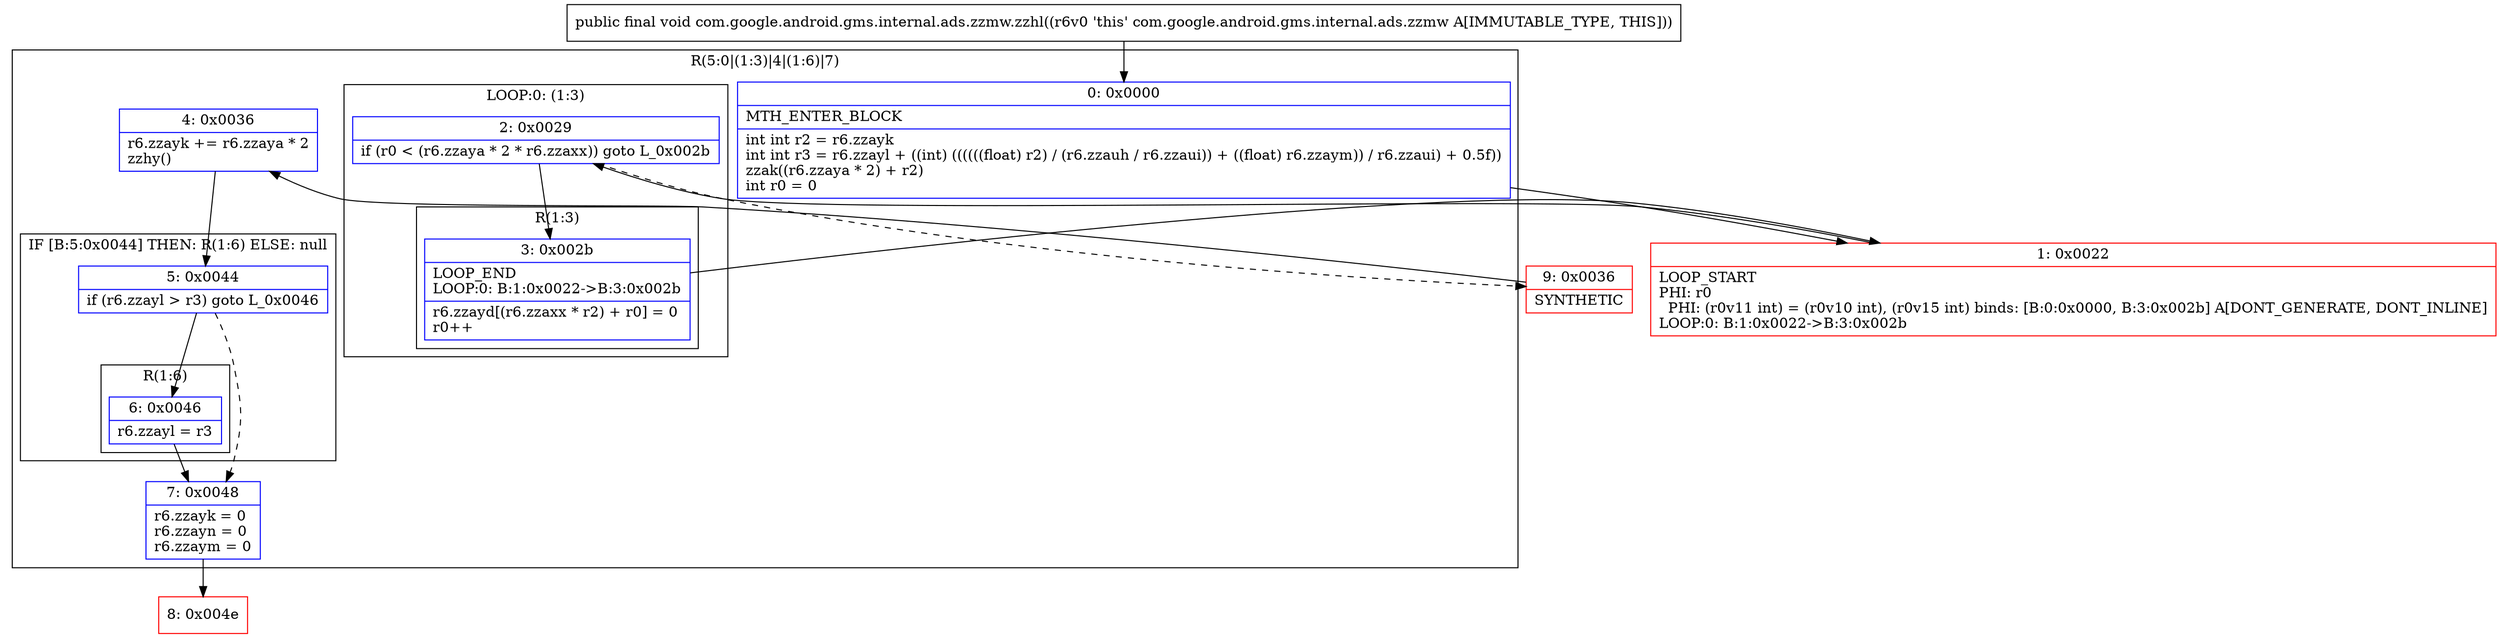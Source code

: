 digraph "CFG forcom.google.android.gms.internal.ads.zzmw.zzhl()V" {
subgraph cluster_Region_1987660311 {
label = "R(5:0|(1:3)|4|(1:6)|7)";
node [shape=record,color=blue];
Node_0 [shape=record,label="{0\:\ 0x0000|MTH_ENTER_BLOCK\l|int int r2 = r6.zzayk\lint int r3 = r6.zzayl + ((int) ((((((float) r2) \/ (r6.zzauh \/ r6.zzaui)) + ((float) r6.zzaym)) \/ r6.zzaui) + 0.5f))\lzzak((r6.zzaya * 2) + r2)\lint r0 = 0\l}"];
subgraph cluster_LoopRegion_242599033 {
label = "LOOP:0: (1:3)";
node [shape=record,color=blue];
Node_2 [shape=record,label="{2\:\ 0x0029|if (r0 \< (r6.zzaya * 2 * r6.zzaxx)) goto L_0x002b\l}"];
subgraph cluster_Region_2026885246 {
label = "R(1:3)";
node [shape=record,color=blue];
Node_3 [shape=record,label="{3\:\ 0x002b|LOOP_END\lLOOP:0: B:1:0x0022\-\>B:3:0x002b\l|r6.zzayd[(r6.zzaxx * r2) + r0] = 0\lr0++\l}"];
}
}
Node_4 [shape=record,label="{4\:\ 0x0036|r6.zzayk += r6.zzaya * 2\lzzhy()\l}"];
subgraph cluster_IfRegion_769727317 {
label = "IF [B:5:0x0044] THEN: R(1:6) ELSE: null";
node [shape=record,color=blue];
Node_5 [shape=record,label="{5\:\ 0x0044|if (r6.zzayl \> r3) goto L_0x0046\l}"];
subgraph cluster_Region_853543360 {
label = "R(1:6)";
node [shape=record,color=blue];
Node_6 [shape=record,label="{6\:\ 0x0046|r6.zzayl = r3\l}"];
}
}
Node_7 [shape=record,label="{7\:\ 0x0048|r6.zzayk = 0\lr6.zzayn = 0\lr6.zzaym = 0\l}"];
}
Node_1 [shape=record,color=red,label="{1\:\ 0x0022|LOOP_START\lPHI: r0 \l  PHI: (r0v11 int) = (r0v10 int), (r0v15 int) binds: [B:0:0x0000, B:3:0x002b] A[DONT_GENERATE, DONT_INLINE]\lLOOP:0: B:1:0x0022\-\>B:3:0x002b\l}"];
Node_8 [shape=record,color=red,label="{8\:\ 0x004e}"];
Node_9 [shape=record,color=red,label="{9\:\ 0x0036|SYNTHETIC\l}"];
MethodNode[shape=record,label="{public final void com.google.android.gms.internal.ads.zzmw.zzhl((r6v0 'this' com.google.android.gms.internal.ads.zzmw A[IMMUTABLE_TYPE, THIS])) }"];
MethodNode -> Node_0;
Node_0 -> Node_1;
Node_2 -> Node_3;
Node_2 -> Node_9[style=dashed];
Node_3 -> Node_1;
Node_4 -> Node_5;
Node_5 -> Node_6;
Node_5 -> Node_7[style=dashed];
Node_6 -> Node_7;
Node_7 -> Node_8;
Node_1 -> Node_2;
Node_9 -> Node_4;
}

